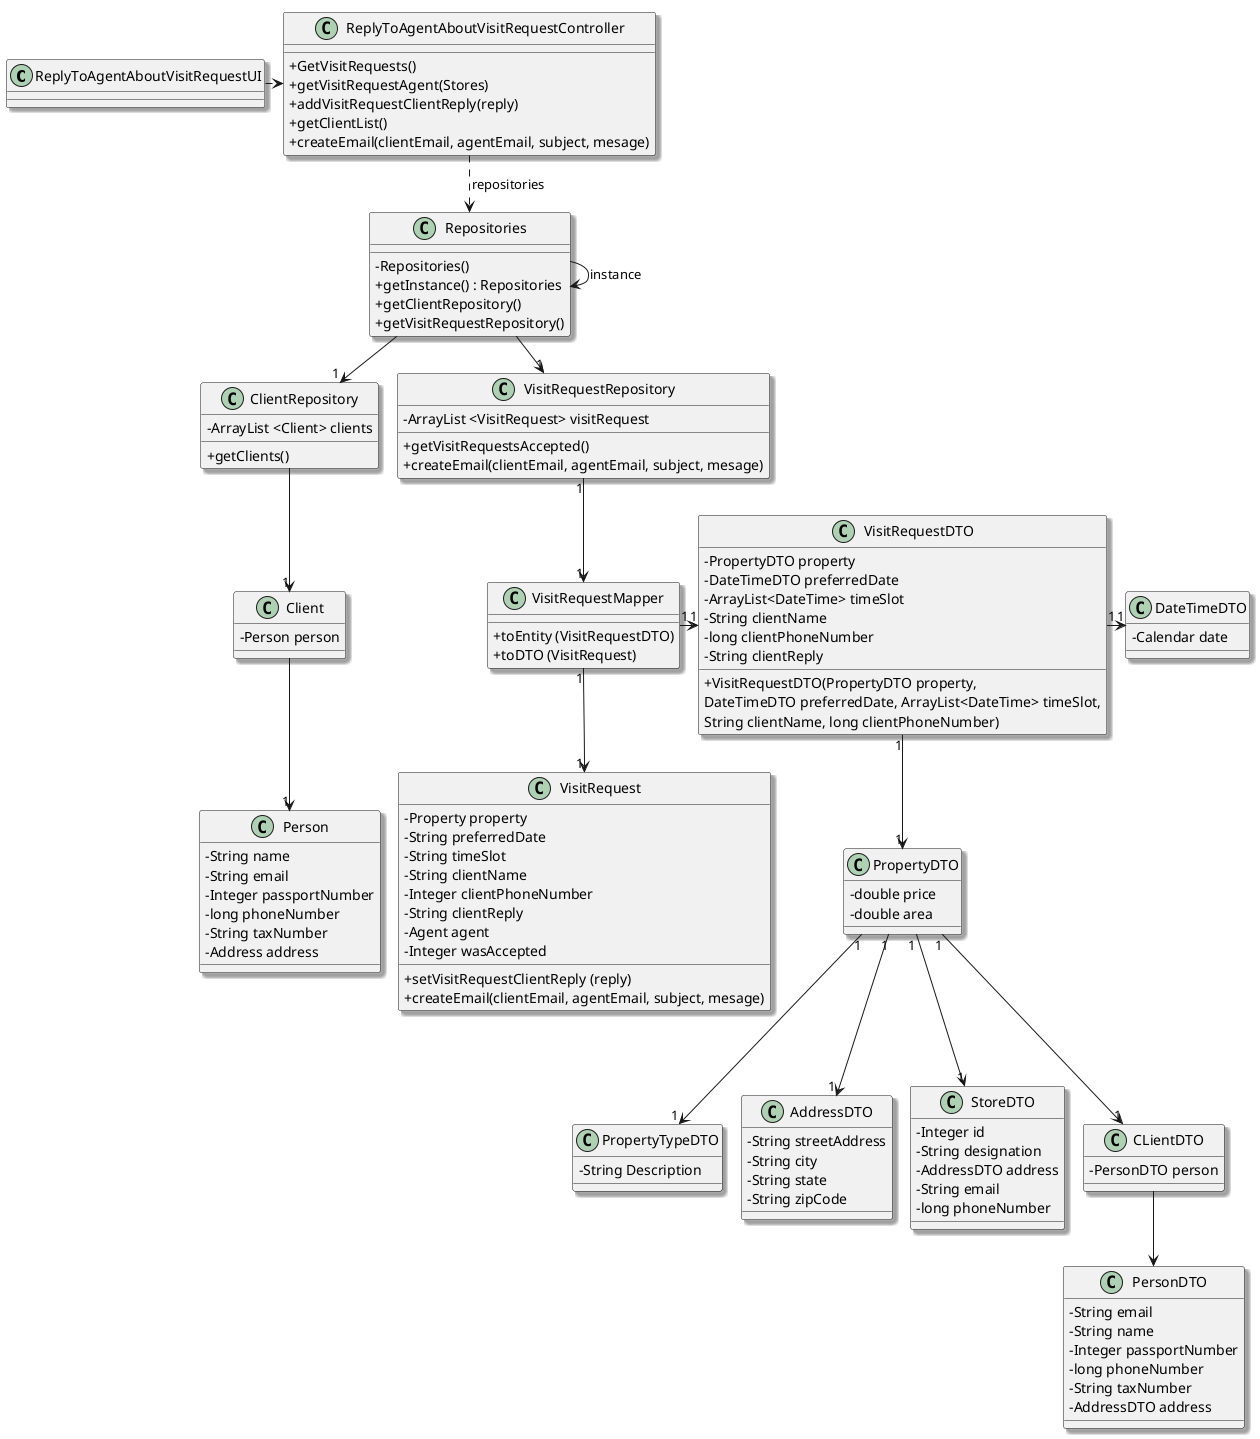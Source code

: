 @startuml
'skinparam monochrome true
skinparam packageStyle rectangle
skinparam shadowing true
skinparam linetype ortho
skinparam shadowing true
!pragma layout smetana

skinparam classAttributeIconSize 0

'left to right direction

class  ReplyToAgentAboutVisitRequestUI {
}

class ReplyToAgentAboutVisitRequestController {
    + GetVisitRequests()
    + getVisitRequestAgent(Stores)
    + addVisitRequestClientReply(reply)
    + getClientList()
    + createEmail(clientEmail, agentEmail, subject, mesage)
}
class PropertyDTO{
 -double price
 -double area

}
class DateTimeDTO{
-Calendar date

}

class Repositories {
    - Repositories()
    + getInstance() : Repositories
    + getClientRepository()
    + getVisitRequestRepository()
}

class ClientRepository{
    - ArrayList <Client> clients
    + getClients()
}
class Client{
    - Person person
}

class Person {
    - String name
    - String email
    - Integer passportNumber
    - long phoneNumber
    - String taxNumber
    - Address address
}



class VisitRequestRepository{
    - ArrayList <VisitRequest> visitRequest
    + getVisitRequestsAccepted()
    + createEmail(clientEmail, agentEmail, subject, mesage)

}

class VisitRequest{
    - Property property
    - String preferredDate
    - String timeSlot
    - String clientName
    - Integer clientPhoneNumber
    - String clientReply
    - Agent agent
    - Integer wasAccepted
    + setVisitRequestClientReply (reply)
    + createEmail(clientEmail, agentEmail, subject, mesage)
}

class VisitRequestMapper{
    + toEntity (VisitRequestDTO)
    + toDTO (VisitRequest)
}

class VisitRequestDTO {
    - PropertyDTO property
    - DateTimeDTO preferredDate
    - ArrayList<DateTime> timeSlot
    - String clientName
    - long clientPhoneNumber
    - String clientReply
    + VisitRequestDTO(PropertyDTO property,\nDateTimeDTO preferredDate, ArrayList<DateTime> timeSlot,\nString clientName, long clientPhoneNumber)
}

class PropertyTypeDTO{
-String Description



}
class AddressDTO{
  - String streetAddress
  - String city
  - String state
  - String zipCode
}


class StoreDTO{
  - Integer id
  - String designation
  - AddressDTO address
  - String email
  - long phoneNumber


}
class CLientDTO{
    - PersonDTO person
}

class PersonDTO{
   - String email
   - String name
   - Integer passportNumber
   - long phoneNumber
   - String taxNumber
   - AddressDTO address
}




Repositories --> Repositories : instance

ReplyToAgentAboutVisitRequestUI .> ReplyToAgentAboutVisitRequestController

ReplyToAgentAboutVisitRequestController .-> Repositories : repositories

Repositories --> "1" VisitRequestRepository

Repositories -->"1" ClientRepository

ClientRepository --> "1" Client

Client --> "1" Person


VisitRequestRepository "1" --> "1" VisitRequestMapper

VisitRequestMapper "1" --> "1" VisitRequest

VisitRequestMapper "1" -> "1" VisitRequestDTO

VisitRequestDTO "1" --> "1" PropertyDTO

VisitRequestDTO "1" -> "1" DateTimeDTO
PropertyDTO "1" ---> "1" StoreDTO

PropertyDTO "1" ---> "1" AddressDTO

PropertyDTO "1" ---> "1" CLientDTO

CLientDTO --> PersonDTO

PropertyDTO "1" ---> "1" PropertyTypeDTO


@enduml